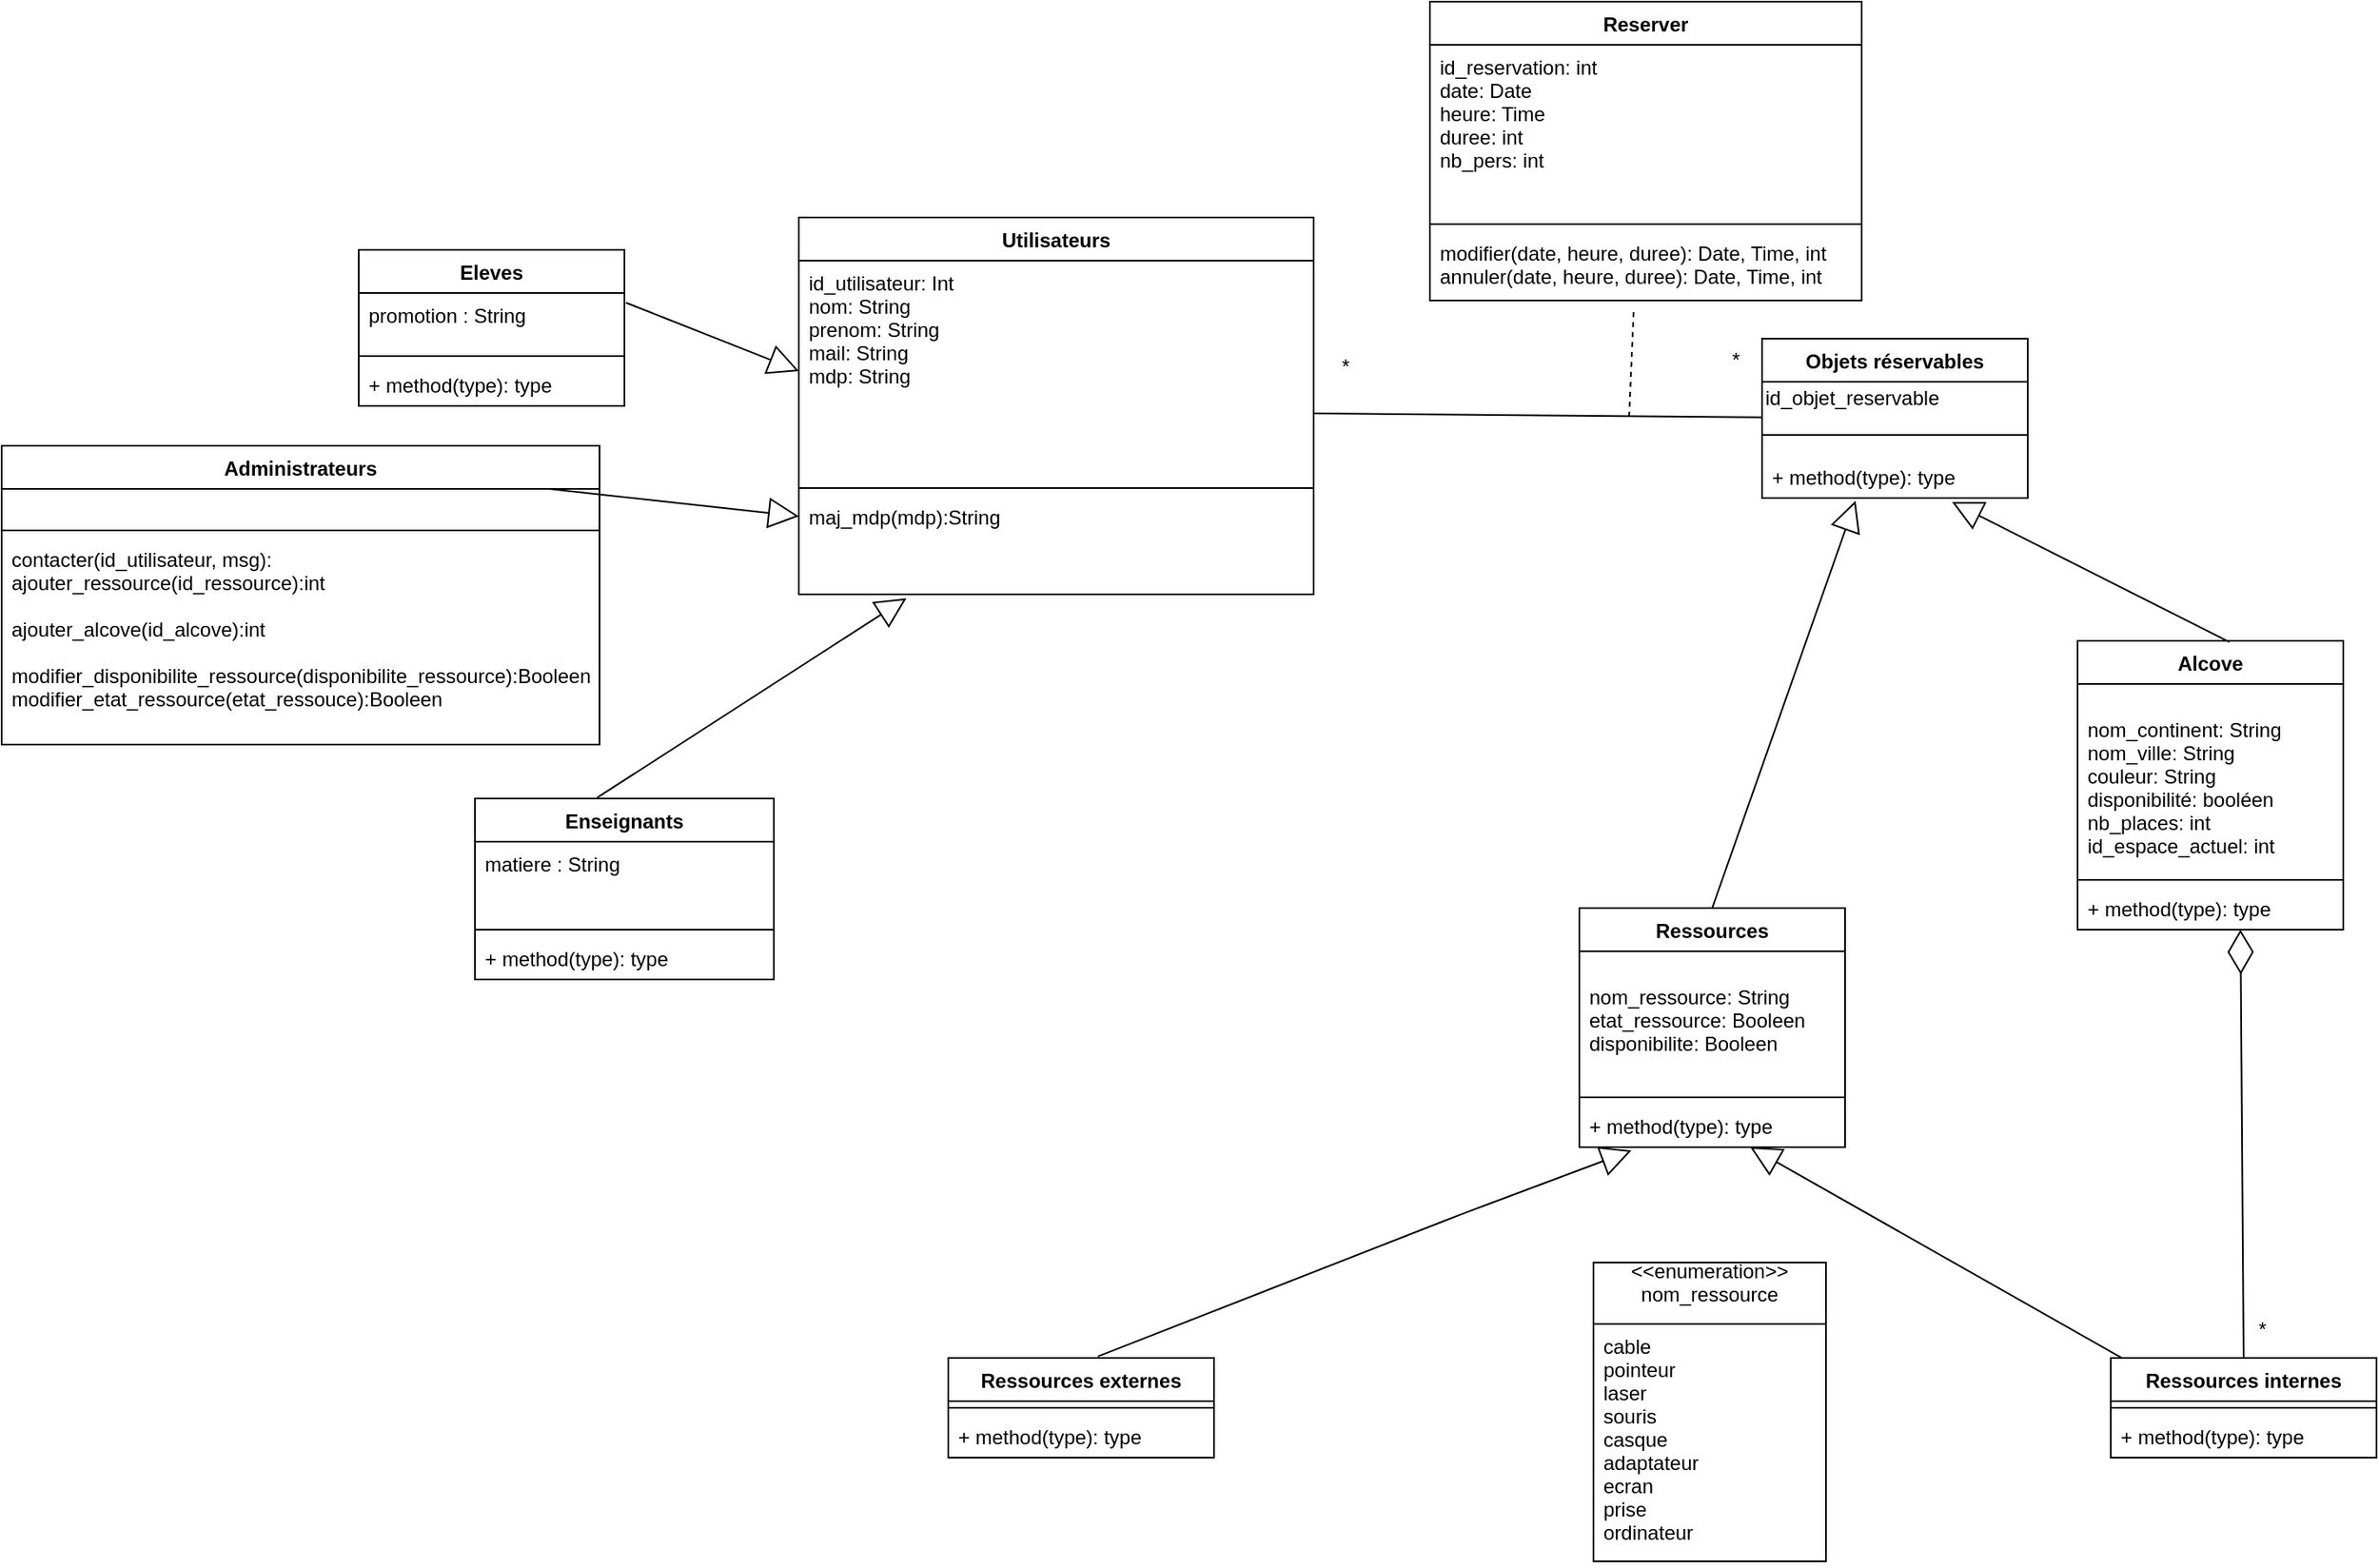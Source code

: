 <mxfile type="google" version="10.6.1"><diagram id="6133507b-19e7-1e82-6fc7-422aa6c4b21f" name="Page-1"><mxGraphModel grid="1" dx="2489" dy="1520" gridSize="10" guides="1" tooltips="1" connect="1" arrows="1" fold="1" page="1" pageScale="1" pageWidth="1100" pageHeight="850" background="#ffffff" math="0" shadow="0"><root><mxCell id="0" /><mxCell id="1" parent="0" /><mxCell id="Jbs66GRXvbEN9C51modN-68" value="Utilisateurs" parent="1" style="swimlane;fontStyle=1;align=center;verticalAlign=top;childLayout=stackLayout;horizontal=1;startSize=26;horizontalStack=0;resizeParent=1;resizeParentMax=0;resizeLast=0;collapsible=1;marginBottom=0;" vertex="1"><mxGeometry as="geometry" x="70" y="20" width="310" height="227" /></mxCell><mxCell id="eqfEs359WB2_1cbQBhm3-10" value="id_utilisateur: Int&#10;nom: String&#10;prenom: String&#10;mail: String&#10;mdp: String&#10;&#10;" parent="Jbs66GRXvbEN9C51modN-68" style="text;strokeColor=none;fillColor=none;align=left;verticalAlign=top;spacingLeft=4;spacingRight=4;overflow=hidden;rotatable=0;points=[[0,0.5],[1,0.5]];portConstraint=eastwest;" vertex="1"><mxGeometry as="geometry" y="26" width="310" height="133" /></mxCell><mxCell id="Jbs66GRXvbEN9C51modN-70" value="" parent="Jbs66GRXvbEN9C51modN-68" style="line;strokeWidth=1;fillColor=none;align=left;verticalAlign=middle;spacingTop=-1;spacingLeft=3;spacingRight=3;rotatable=0;labelPosition=right;points=[];portConstraint=eastwest;" vertex="1"><mxGeometry as="geometry" y="159" width="310" height="8" /></mxCell><mxCell id="eqfEs359WB2_1cbQBhm3-3" value="maj_mdp(mdp):String" parent="Jbs66GRXvbEN9C51modN-68" style="text;strokeColor=none;fillColor=none;align=left;verticalAlign=top;spacingLeft=4;spacingRight=4;overflow=hidden;rotatable=0;points=[[0,0.5],[1,0.5]];portConstraint=eastwest;" vertex="1"><mxGeometry as="geometry" y="167" width="310" height="60" /></mxCell><mxCell id="Jbs66GRXvbEN9C51modN-25" value="" parent="1" style="endArrow=none;html=1;entryX=0.999;entryY=0.692;entryDx=0;entryDy=0;entryPerimeter=0;" edge="1" target="eqfEs359WB2_1cbQBhm3-10" source="4ztzwUcgb1riMqlg6ti6-1"><mxGeometry as="geometry" width="50" height="50" relative="1"><mxPoint as="sourcePoint" x="840" y="121" /><mxPoint as="targetPoint" x="380" y="121" /><Array as="points" /></mxGeometry></mxCell><mxCell id="Jbs66GRXvbEN9C51modN-28" value="Alcove" parent="1" style="swimlane;fontStyle=1;align=center;verticalAlign=top;childLayout=stackLayout;horizontal=1;startSize=26;horizontalStack=0;resizeParent=1;resizeParentMax=0;resizeLast=0;collapsible=1;marginBottom=0;" vertex="1"><mxGeometry as="geometry" x="840" y="275" width="160" height="174" /></mxCell><mxCell id="Jbs66GRXvbEN9C51modN-29" value="&#10;nom_continent: String&#10;nom_ville: String&#10;couleur: String&#10;disponibilité: booléen&#10;nb_places: int&#10;id_espace_actuel: int&#10;&#10;" parent="Jbs66GRXvbEN9C51modN-28" style="text;strokeColor=none;fillColor=none;align=left;verticalAlign=top;spacingLeft=4;spacingRight=4;overflow=hidden;rotatable=0;points=[[0,0.5],[1,0.5]];portConstraint=eastwest;" vertex="1"><mxGeometry as="geometry" y="26" width="160" height="114" /></mxCell><mxCell id="Jbs66GRXvbEN9C51modN-30" value="" parent="Jbs66GRXvbEN9C51modN-28" style="line;strokeWidth=1;fillColor=none;align=left;verticalAlign=middle;spacingTop=-1;spacingLeft=3;spacingRight=3;rotatable=0;labelPosition=right;points=[];portConstraint=eastwest;" vertex="1"><mxGeometry as="geometry" y="140" width="160" height="8" /></mxCell><mxCell id="pIfrbGHBfHp90_EEHy7Y-15" value="+ method(type): type" parent="Jbs66GRXvbEN9C51modN-28" style="text;strokeColor=none;fillColor=none;align=left;verticalAlign=top;spacingLeft=4;spacingRight=4;overflow=hidden;rotatable=0;points=[[0,0.5],[1,0.5]];portConstraint=eastwest;" vertex="1"><mxGeometry as="geometry" y="148" width="160" height="26" /></mxCell><mxCell id="Jbs66GRXvbEN9C51modN-57" value="" parent="1" style="endArrow=block;endSize=16;endFill=0;html=1;exitX=0.363;exitY=0.023;exitDx=0;exitDy=0;exitPerimeter=0;" edge="1" target="eqfEs359WB2_1cbQBhm3-3" source="pIfrbGHBfHp90_EEHy7Y-2"><mxGeometry as="geometry" width="160" relative="1"><mxPoint as="sourcePoint" x="310" y="440" /><mxPoint as="targetPoint" x="399.714" y="388.429" /></mxGeometry></mxCell><mxCell id="Jbs66GRXvbEN9C51modN-58" value="" parent="1" style="endArrow=block;endSize=16;endFill=0;html=1;exitX=1.006;exitY=0.172;exitDx=0;exitDy=0;entryX=0;entryY=0.5;entryDx=0;entryDy=0;exitPerimeter=0;" edge="1" target="eqfEs359WB2_1cbQBhm3-10" source="Jbs66GRXvbEN9C51modN-74"><mxGeometry as="geometry" width="160" relative="1"><mxPoint as="sourcePoint" x="279.714" y="515.571" /><mxPoint as="targetPoint" x="200" y="250" /></mxGeometry></mxCell><mxCell id="Jbs66GRXvbEN9C51modN-73" value="Eleves&#10;" parent="1" style="swimlane;fontStyle=1;align=center;verticalAlign=top;childLayout=stackLayout;horizontal=1;startSize=26;horizontalStack=0;resizeParent=1;resizeParentMax=0;resizeLast=0;collapsible=1;marginBottom=0;" vertex="1"><mxGeometry as="geometry" x="-195" y="39.5" width="160" height="94"><mxRectangle as="alternateBounds" x="20" y="409" width="60" height="26" /></mxGeometry></mxCell><mxCell id="Jbs66GRXvbEN9C51modN-74" value="promotion : String" parent="Jbs66GRXvbEN9C51modN-73" style="text;strokeColor=none;fillColor=none;align=left;verticalAlign=top;spacingLeft=4;spacingRight=4;overflow=hidden;rotatable=0;points=[[0,0.5],[1,0.5]];portConstraint=eastwest;" vertex="1"><mxGeometry as="geometry" y="26" width="160" height="34" /></mxCell><mxCell id="Jbs66GRXvbEN9C51modN-75" value="" parent="Jbs66GRXvbEN9C51modN-73" style="line;strokeWidth=1;fillColor=none;align=left;verticalAlign=middle;spacingTop=-1;spacingLeft=3;spacingRight=3;rotatable=0;labelPosition=right;points=[];portConstraint=eastwest;" vertex="1"><mxGeometry as="geometry" y="60" width="160" height="8" /></mxCell><mxCell id="Jbs66GRXvbEN9C51modN-76" value="+ method(type): type" parent="Jbs66GRXvbEN9C51modN-73" style="text;strokeColor=none;fillColor=none;align=left;verticalAlign=top;spacingLeft=4;spacingRight=4;overflow=hidden;rotatable=0;points=[[0,0.5],[1,0.5]];portConstraint=eastwest;" vertex="1"><mxGeometry as="geometry" y="68" width="160" height="26" /></mxCell><mxCell id="Jbs66GRXvbEN9C51modN-82" value="" parent="1" style="endArrow=none;dashed=1;html=1;entryX=0.472;entryY=1.143;entryDx=0;entryDy=0;entryPerimeter=0;" edge="1" target="pIfrbGHBfHp90_EEHy7Y-32"><mxGeometry as="geometry" width="50" height="50" relative="1"><mxPoint as="sourcePoint" x="570" y="140" /><mxPoint as="targetPoint" x="574" y="90" /><Array as="points" /></mxGeometry></mxCell><mxCell id="pIfrbGHBfHp90_EEHy7Y-2" value="Administrateurs&#10;" parent="1" style="swimlane;fontStyle=1;align=center;verticalAlign=top;childLayout=stackLayout;horizontal=1;startSize=26;horizontalStack=0;resizeParent=1;resizeParentMax=0;resizeLast=0;collapsible=1;marginBottom=0;" vertex="1"><mxGeometry as="geometry" x="-410" y="157.5" width="360" height="180" /></mxCell><mxCell id="pIfrbGHBfHp90_EEHy7Y-3" value="&#10;" parent="pIfrbGHBfHp90_EEHy7Y-2" style="text;strokeColor=none;fillColor=none;align=left;verticalAlign=top;spacingLeft=4;spacingRight=4;overflow=hidden;rotatable=0;points=[[0,0.5],[1,0.5]];portConstraint=eastwest;" vertex="1"><mxGeometry as="geometry" y="26" width="360" height="21" /></mxCell><mxCell id="pIfrbGHBfHp90_EEHy7Y-4" value="" parent="pIfrbGHBfHp90_EEHy7Y-2" style="line;strokeWidth=1;fillColor=none;align=left;verticalAlign=middle;spacingTop=-1;spacingLeft=3;spacingRight=3;rotatable=0;labelPosition=right;points=[];portConstraint=eastwest;" vertex="1"><mxGeometry as="geometry" y="47" width="360" height="8" /></mxCell><mxCell id="pIfrbGHBfHp90_EEHy7Y-5" value="contacter(id_utilisateur, msg):&#10;ajouter_ressource(id_ressource):int&#10;&#10;ajouter_alcove(id_alcove):int&#10;&#10;modifier_disponibilite_ressource(disponibilite_ressource):Booleen&#10;modifier_etat_ressource(etat_ressouce):Booleen&#10;" parent="pIfrbGHBfHp90_EEHy7Y-2" style="text;strokeColor=none;fillColor=none;align=left;verticalAlign=top;spacingLeft=4;spacingRight=4;overflow=hidden;rotatable=0;points=[[0,0.5],[1,0.5]];portConstraint=eastwest;" vertex="1"><mxGeometry as="geometry" y="55" width="360" height="125" /></mxCell><mxCell id="pIfrbGHBfHp90_EEHy7Y-11" value="Ressources internes" parent="1" style="swimlane;fontStyle=1;align=center;verticalAlign=top;childLayout=stackLayout;horizontal=1;startSize=26;horizontalStack=0;resizeParent=1;resizeParentMax=0;resizeLast=0;collapsible=1;marginBottom=0;" vertex="1"><mxGeometry as="geometry" x="860" y="707" width="160" height="60" /></mxCell><mxCell id="pIfrbGHBfHp90_EEHy7Y-13" value="" parent="pIfrbGHBfHp90_EEHy7Y-11" style="line;strokeWidth=1;fillColor=none;align=left;verticalAlign=middle;spacingTop=-1;spacingLeft=3;spacingRight=3;rotatable=0;labelPosition=right;points=[];portConstraint=eastwest;" vertex="1"><mxGeometry as="geometry" y="26" width="160" height="8" /></mxCell><mxCell id="pIfrbGHBfHp90_EEHy7Y-14" value="+ method(type): type" parent="pIfrbGHBfHp90_EEHy7Y-11" style="text;strokeColor=none;fillColor=none;align=left;verticalAlign=top;spacingLeft=4;spacingRight=4;overflow=hidden;rotatable=0;points=[[0,0.5],[1,0.5]];portConstraint=eastwest;" vertex="1"><mxGeometry as="geometry" y="34" width="160" height="26" /></mxCell><mxCell id="eqfEs359WB2_1cbQBhm3-18" value="" parent="1" style="endArrow=diamondThin;endFill=0;endSize=24;html=1;entryX=0.613;entryY=1;entryDx=0;entryDy=0;entryPerimeter=0;exitX=0.5;exitY=0;exitDx=0;exitDy=0;" edge="1" target="pIfrbGHBfHp90_EEHy7Y-15" source="pIfrbGHBfHp90_EEHy7Y-11"><mxGeometry as="geometry" width="160" relative="1"><mxPoint as="sourcePoint" x="610" y="570" /><mxPoint as="targetPoint" x="770" y="570" /></mxGeometry></mxCell><mxCell id="pIfrbGHBfHp90_EEHy7Y-17" value="Ressources" parent="1" style="swimlane;fontStyle=1;align=center;verticalAlign=top;childLayout=stackLayout;horizontal=1;startSize=26;horizontalStack=0;resizeParent=1;resizeParentMax=0;resizeLast=0;collapsible=1;marginBottom=0;" vertex="1"><mxGeometry as="geometry" x="540" y="436" width="160" height="144" /></mxCell><mxCell id="pIfrbGHBfHp90_EEHy7Y-18" value="&#10;nom_ressource: String&#10;etat_ressource: Booleen&#10;disponibilite: Booleen&#10;" parent="pIfrbGHBfHp90_EEHy7Y-17" style="text;strokeColor=none;fillColor=none;align=left;verticalAlign=top;spacingLeft=4;spacingRight=4;overflow=hidden;rotatable=0;points=[[0,0.5],[1,0.5]];portConstraint=eastwest;" vertex="1"><mxGeometry as="geometry" y="26" width="160" height="84" /></mxCell><mxCell id="pIfrbGHBfHp90_EEHy7Y-19" value="" parent="pIfrbGHBfHp90_EEHy7Y-17" style="line;strokeWidth=1;fillColor=none;align=left;verticalAlign=middle;spacingTop=-1;spacingLeft=3;spacingRight=3;rotatable=0;labelPosition=right;points=[];portConstraint=eastwest;" vertex="1"><mxGeometry as="geometry" y="110" width="160" height="8" /></mxCell><mxCell id="pIfrbGHBfHp90_EEHy7Y-20" value="+ method(type): type" parent="pIfrbGHBfHp90_EEHy7Y-17" style="text;strokeColor=none;fillColor=none;align=left;verticalAlign=top;spacingLeft=4;spacingRight=4;overflow=hidden;rotatable=0;points=[[0,0.5],[1,0.5]];portConstraint=eastwest;" vertex="1"><mxGeometry as="geometry" y="118" width="160" height="26" /></mxCell><mxCell id="12J4YN7cm-qglCN35FyD-2" value="Enseignants" parent="1" style="swimlane;fontStyle=1;align=center;verticalAlign=top;childLayout=stackLayout;horizontal=1;startSize=26;horizontalStack=0;resizeParent=1;resizeParentMax=0;resizeLast=0;collapsible=1;marginBottom=0;" vertex="1"><mxGeometry as="geometry" x="-125" y="370" width="180" height="109" /></mxCell><mxCell id="12J4YN7cm-qglCN35FyD-3" value="matiere : String&#10;&#10;&#10;" parent="12J4YN7cm-qglCN35FyD-2" style="text;strokeColor=none;fillColor=none;align=left;verticalAlign=top;spacingLeft=4;spacingRight=4;overflow=hidden;rotatable=0;points=[[0,0.5],[1,0.5]];portConstraint=eastwest;" vertex="1"><mxGeometry as="geometry" y="26" width="180" height="49" /></mxCell><mxCell id="12J4YN7cm-qglCN35FyD-4" value="" parent="12J4YN7cm-qglCN35FyD-2" style="line;strokeWidth=1;fillColor=none;align=left;verticalAlign=middle;spacingTop=-1;spacingLeft=3;spacingRight=3;rotatable=0;labelPosition=right;points=[];portConstraint=eastwest;" vertex="1"><mxGeometry as="geometry" y="75" width="180" height="8" /></mxCell><mxCell id="12J4YN7cm-qglCN35FyD-5" value="+ method(type): type" parent="12J4YN7cm-qglCN35FyD-2" style="text;strokeColor=none;fillColor=none;align=left;verticalAlign=top;spacingLeft=4;spacingRight=4;overflow=hidden;rotatable=0;points=[[0,0.5],[1,0.5]];portConstraint=eastwest;" vertex="1"><mxGeometry as="geometry" y="83" width="180" height="26" /></mxCell><mxCell id="pIfrbGHBfHp90_EEHy7Y-21" value="" parent="1" style="endArrow=block;endSize=16;endFill=0;html=1;exitX=0.043;exitY=0.002;exitDx=0;exitDy=0;exitPerimeter=0;" edge="1" target="pIfrbGHBfHp90_EEHy7Y-20" source="pIfrbGHBfHp90_EEHy7Y-11"><mxGeometry as="geometry" width="160" relative="1"><mxPoint as="sourcePoint" x="870" y="663" /><mxPoint as="targetPoint" x="650" y="510" /></mxGeometry></mxCell><mxCell id="12J4YN7cm-qglCN35FyD-6" value="" parent="1" style="endArrow=block;endSize=16;endFill=0;html=1;entryX=0.209;entryY=1.039;entryDx=0;entryDy=0;exitX=0.409;exitY=-0.005;exitDx=0;exitDy=0;exitPerimeter=0;entryPerimeter=0;" edge="1" target="eqfEs359WB2_1cbQBhm3-3" source="12J4YN7cm-qglCN35FyD-2"><mxGeometry as="geometry" width="160" relative="1"><mxPoint as="sourcePoint" x="290" y="420" /><mxPoint as="targetPoint" x="300" y="247" /></mxGeometry></mxCell><mxCell id="pIfrbGHBfHp90_EEHy7Y-22" value="Ressources externes" parent="1" style="swimlane;fontStyle=1;align=center;verticalAlign=top;childLayout=stackLayout;horizontal=1;startSize=26;horizontalStack=0;resizeParent=1;resizeParentMax=0;resizeLast=0;collapsible=1;marginBottom=0;" vertex="1"><mxGeometry as="geometry" x="160" y="707" width="160" height="60" /></mxCell><mxCell id="pIfrbGHBfHp90_EEHy7Y-24" value="" parent="pIfrbGHBfHp90_EEHy7Y-22" style="line;strokeWidth=1;fillColor=none;align=left;verticalAlign=middle;spacingTop=-1;spacingLeft=3;spacingRight=3;rotatable=0;labelPosition=right;points=[];portConstraint=eastwest;" vertex="1"><mxGeometry as="geometry" y="26" width="160" height="8" /></mxCell><mxCell id="pIfrbGHBfHp90_EEHy7Y-25" value="+ method(type): type" parent="pIfrbGHBfHp90_EEHy7Y-22" style="text;strokeColor=none;fillColor=none;align=left;verticalAlign=top;spacingLeft=4;spacingRight=4;overflow=hidden;rotatable=0;points=[[0,0.5],[1,0.5]];portConstraint=eastwest;" vertex="1"><mxGeometry as="geometry" y="34" width="160" height="26" /></mxCell><mxCell id="pIfrbGHBfHp90_EEHy7Y-26" value="" parent="1" style="endArrow=block;endSize=16;endFill=0;html=1;exitX=0.563;exitY=-0.016;exitDx=0;exitDy=0;exitPerimeter=0;entryX=0.196;entryY=1.077;entryDx=0;entryDy=0;entryPerimeter=0;" edge="1" target="pIfrbGHBfHp90_EEHy7Y-20" source="pIfrbGHBfHp90_EEHy7Y-22"><mxGeometry as="geometry" width="160" relative="1"><mxPoint as="sourcePoint" x="880" y="673" /><mxPoint as="targetPoint" x="799.59" y="564" /><Array as="points"><mxPoint x="470" y="620" /></Array></mxGeometry></mxCell><mxCell id="12J4YN7cm-qglCN35FyD-8" value="&lt;&lt;enumeration&gt;&gt;&#10;nom_ressource&#10;" parent="1" style="swimlane;fontStyle=0;childLayout=stackLayout;horizontal=1;startSize=37;fillColor=none;horizontalStack=0;resizeParent=1;resizeParentMax=0;resizeLast=0;collapsible=1;marginBottom=0;" vertex="1"><mxGeometry as="geometry" x="548.5" y="649.5" width="140" height="180" /></mxCell><mxCell id="12J4YN7cm-qglCN35FyD-9" value="cable&#10;pointeur&#10;laser &#10;souris&#10;casque &#10;adaptateur&#10;ecran&#10;prise&#10;ordinateur&#10;" parent="12J4YN7cm-qglCN35FyD-8" style="text;strokeColor=none;fillColor=none;align=left;verticalAlign=top;spacingLeft=4;spacingRight=4;overflow=hidden;rotatable=0;points=[[0,0.5],[1,0.5]];portConstraint=eastwest;" vertex="1"><mxGeometry as="geometry" y="37" width="140" height="143" /></mxCell><mxCell id="pIfrbGHBfHp90_EEHy7Y-29" value="Reserver" parent="1" style="swimlane;fontStyle=1;align=center;verticalAlign=top;childLayout=stackLayout;horizontal=1;startSize=26;horizontalStack=0;resizeParent=1;resizeParentMax=0;resizeLast=0;collapsible=1;marginBottom=0;" vertex="1"><mxGeometry as="geometry" x="450" y="-110" width="260" height="180" /></mxCell><mxCell id="pIfrbGHBfHp90_EEHy7Y-30" value="id_reservation: int&#10;date: Date&#10;heure: Time&#10;duree: int&#10;nb_pers: int&#10;" parent="pIfrbGHBfHp90_EEHy7Y-29" style="text;strokeColor=none;fillColor=none;align=left;verticalAlign=top;spacingLeft=4;spacingRight=4;overflow=hidden;rotatable=0;points=[[0,0.5],[1,0.5]];portConstraint=eastwest;" vertex="1"><mxGeometry as="geometry" y="26" width="260" height="104" /></mxCell><mxCell id="pIfrbGHBfHp90_EEHy7Y-31" value="" parent="pIfrbGHBfHp90_EEHy7Y-29" style="line;strokeWidth=1;fillColor=none;align=left;verticalAlign=middle;spacingTop=-1;spacingLeft=3;spacingRight=3;rotatable=0;labelPosition=right;points=[];portConstraint=eastwest;" vertex="1"><mxGeometry as="geometry" y="130" width="260" height="8" /></mxCell><mxCell id="pIfrbGHBfHp90_EEHy7Y-32" value="modifier(date, heure, duree): Date, Time, int&#10;annuler(date, heure, duree): Date, Time, int&#10;" parent="pIfrbGHBfHp90_EEHy7Y-29" style="text;strokeColor=none;fillColor=none;align=left;verticalAlign=top;spacingLeft=4;spacingRight=4;overflow=hidden;rotatable=0;points=[[0,0.5],[1,0.5]];portConstraint=eastwest;" vertex="1"><mxGeometry as="geometry" y="138" width="260" height="42" /></mxCell><mxCell id="12J4YN7cm-qglCN35FyD-19" value="*&lt;br&gt;" parent="1" style="text;html=1;resizable=0;points=[];autosize=1;align=left;verticalAlign=top;spacingTop=-4;" vertex="1"><mxGeometry as="geometry" x="395" y="99.5" width="20" height="20" /></mxCell><mxCell id="12J4YN7cm-qglCN35FyD-20" value="*&lt;br&gt;" parent="1" style="text;html=1;resizable=0;points=[];autosize=1;align=left;verticalAlign=top;spacingTop=-4;" vertex="1"><mxGeometry as="geometry" x="630" y="95.5" width="20" height="20" /></mxCell><mxCell id="12J4YN7cm-qglCN35FyD-22" value="*&lt;br&gt;" parent="1" style="text;html=1;resizable=0;points=[];autosize=1;align=left;verticalAlign=top;spacingTop=-4;" vertex="1"><mxGeometry as="geometry" x="947" y="679.5" width="20" height="20" /></mxCell><mxCell id="4ztzwUcgb1riMqlg6ti6-5" value="" parent="1" style="endArrow=block;endSize=16;endFill=0;html=1;exitX=0.5;exitY=0;exitDx=0;exitDy=0;entryX=0.352;entryY=1.064;entryDx=0;entryDy=0;entryPerimeter=0;" edge="1" target="4ztzwUcgb1riMqlg6ti6-4" source="pIfrbGHBfHp90_EEHy7Y-17"><mxGeometry as="geometry" width="160" relative="1"><mxPoint as="sourcePoint" x="580" y="266.5" /><mxPoint as="targetPoint" x="690" y="200" /><Array as="points" /></mxGeometry></mxCell><mxCell id="4ztzwUcgb1riMqlg6ti6-6" value="" parent="1" style="endArrow=block;endSize=16;endFill=0;html=1;exitX=0.571;exitY=0.004;exitDx=0;exitDy=0;exitPerimeter=0;entryX=0.715;entryY=1.09;entryDx=0;entryDy=0;entryPerimeter=0;" edge="1" target="4ztzwUcgb1riMqlg6ti6-4" source="Jbs66GRXvbEN9C51modN-28"><mxGeometry as="geometry" width="160" relative="1"><mxPoint as="sourcePoint" x="930" y="247" /><mxPoint as="targetPoint" x="830" y="200" /><Array as="points" /></mxGeometry></mxCell><mxCell id="4ztzwUcgb1riMqlg6ti6-1" value="Objets réservables&#10;" parent="1" style="swimlane;fontStyle=1;align=center;verticalAlign=top;childLayout=stackLayout;horizontal=1;startSize=26;horizontalStack=0;resizeParent=1;resizeParentMax=0;resizeLast=0;collapsible=1;marginBottom=0;" vertex="1"><mxGeometry as="geometry" x="650" y="93" width="160" height="96" /></mxCell><mxCell id="4ztzwUcgb1riMqlg6ti6-11" value="id_objet_reservable&lt;br&gt;" parent="4ztzwUcgb1riMqlg6ti6-1" style="text;html=1;resizable=0;points=[];autosize=1;align=left;verticalAlign=top;spacingTop=-4;" vertex="1"><mxGeometry as="geometry" y="26" width="160" height="20" /></mxCell><mxCell id="4ztzwUcgb1riMqlg6ti6-3" value="" parent="4ztzwUcgb1riMqlg6ti6-1" style="line;strokeWidth=1;fillColor=none;align=left;verticalAlign=middle;spacingTop=-1;spacingLeft=3;spacingRight=3;rotatable=0;labelPosition=right;points=[];portConstraint=eastwest;" vertex="1"><mxGeometry as="geometry" y="46" width="160" height="24" /></mxCell><mxCell id="4ztzwUcgb1riMqlg6ti6-4" value="+ method(type): type" parent="4ztzwUcgb1riMqlg6ti6-1" style="text;strokeColor=none;fillColor=none;align=left;verticalAlign=top;spacingLeft=4;spacingRight=4;overflow=hidden;rotatable=0;points=[[0,0.5],[1,0.5]];portConstraint=eastwest;" vertex="1"><mxGeometry as="geometry" y="70" width="160" height="26" /></mxCell></root></mxGraphModel></diagram></mxfile>